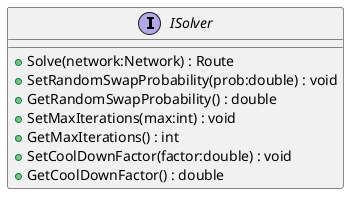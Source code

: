 @startuml
interface ISolver {
    + Solve(network:Network) : Route
    + SetRandomSwapProbability(prob:double) : void
    + GetRandomSwapProbability() : double
    + SetMaxIterations(max:int) : void
    + GetMaxIterations() : int
    + SetCoolDownFactor(factor:double) : void
    + GetCoolDownFactor() : double
}
@enduml
